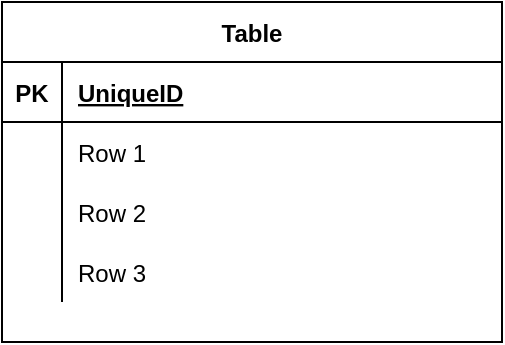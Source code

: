 <mxfile version="20.8.5" type="github"><diagram id="Pc9V9vdcNk47tMw7cGXi" name="Page-1"><mxGraphModel dx="874" dy="452" grid="1" gridSize="10" guides="1" tooltips="1" connect="1" arrows="1" fold="1" page="1" pageScale="1" pageWidth="827" pageHeight="1169" math="0" shadow="0"><root><mxCell id="0"/><mxCell id="1" parent="0"/><mxCell id="wjH1zViXRsnE_BvInc5t-1" value="Table" style="shape=table;startSize=30;container=1;collapsible=1;childLayout=tableLayout;fixedRows=1;rowLines=0;fontStyle=1;align=center;resizeLast=1;" parent="1" vertex="1"><mxGeometry x="250" y="140" width="250" height="170" as="geometry"/></mxCell><mxCell id="wjH1zViXRsnE_BvInc5t-2" value="" style="shape=tableRow;horizontal=0;startSize=0;swimlaneHead=0;swimlaneBody=0;fillColor=none;collapsible=0;dropTarget=0;points=[[0,0.5],[1,0.5]];portConstraint=eastwest;top=0;left=0;right=0;bottom=1;" parent="wjH1zViXRsnE_BvInc5t-1" vertex="1"><mxGeometry y="30" width="250" height="30" as="geometry"/></mxCell><mxCell id="wjH1zViXRsnE_BvInc5t-3" value="PK" style="shape=partialRectangle;connectable=0;fillColor=none;top=0;left=0;bottom=0;right=0;fontStyle=1;overflow=hidden;" parent="wjH1zViXRsnE_BvInc5t-2" vertex="1"><mxGeometry width="30" height="30" as="geometry"><mxRectangle width="30" height="30" as="alternateBounds"/></mxGeometry></mxCell><mxCell id="wjH1zViXRsnE_BvInc5t-4" value="UniqueID" style="shape=partialRectangle;connectable=0;fillColor=none;top=0;left=0;bottom=0;right=0;align=left;spacingLeft=6;fontStyle=5;overflow=hidden;" parent="wjH1zViXRsnE_BvInc5t-2" vertex="1"><mxGeometry x="30" width="220" height="30" as="geometry"><mxRectangle width="220" height="30" as="alternateBounds"/></mxGeometry></mxCell><mxCell id="wjH1zViXRsnE_BvInc5t-5" value="" style="shape=tableRow;horizontal=0;startSize=0;swimlaneHead=0;swimlaneBody=0;fillColor=none;collapsible=0;dropTarget=0;points=[[0,0.5],[1,0.5]];portConstraint=eastwest;top=0;left=0;right=0;bottom=0;" parent="wjH1zViXRsnE_BvInc5t-1" vertex="1"><mxGeometry y="60" width="250" height="30" as="geometry"/></mxCell><mxCell id="wjH1zViXRsnE_BvInc5t-6" value="" style="shape=partialRectangle;connectable=0;fillColor=none;top=0;left=0;bottom=0;right=0;editable=1;overflow=hidden;" parent="wjH1zViXRsnE_BvInc5t-5" vertex="1"><mxGeometry width="30" height="30" as="geometry"><mxRectangle width="30" height="30" as="alternateBounds"/></mxGeometry></mxCell><mxCell id="wjH1zViXRsnE_BvInc5t-7" value="Row 1" style="shape=partialRectangle;connectable=0;fillColor=none;top=0;left=0;bottom=0;right=0;align=left;spacingLeft=6;overflow=hidden;" parent="wjH1zViXRsnE_BvInc5t-5" vertex="1"><mxGeometry x="30" width="220" height="30" as="geometry"><mxRectangle width="220" height="30" as="alternateBounds"/></mxGeometry></mxCell><mxCell id="wjH1zViXRsnE_BvInc5t-8" value="" style="shape=tableRow;horizontal=0;startSize=0;swimlaneHead=0;swimlaneBody=0;fillColor=none;collapsible=0;dropTarget=0;points=[[0,0.5],[1,0.5]];portConstraint=eastwest;top=0;left=0;right=0;bottom=0;" parent="wjH1zViXRsnE_BvInc5t-1" vertex="1"><mxGeometry y="90" width="250" height="30" as="geometry"/></mxCell><mxCell id="wjH1zViXRsnE_BvInc5t-9" value="" style="shape=partialRectangle;connectable=0;fillColor=none;top=0;left=0;bottom=0;right=0;editable=1;overflow=hidden;" parent="wjH1zViXRsnE_BvInc5t-8" vertex="1"><mxGeometry width="30" height="30" as="geometry"><mxRectangle width="30" height="30" as="alternateBounds"/></mxGeometry></mxCell><mxCell id="wjH1zViXRsnE_BvInc5t-10" value="Row 2" style="shape=partialRectangle;connectable=0;fillColor=none;top=0;left=0;bottom=0;right=0;align=left;spacingLeft=6;overflow=hidden;" parent="wjH1zViXRsnE_BvInc5t-8" vertex="1"><mxGeometry x="30" width="220" height="30" as="geometry"><mxRectangle width="220" height="30" as="alternateBounds"/></mxGeometry></mxCell><mxCell id="wjH1zViXRsnE_BvInc5t-11" value="" style="shape=tableRow;horizontal=0;startSize=0;swimlaneHead=0;swimlaneBody=0;fillColor=none;collapsible=0;dropTarget=0;points=[[0,0.5],[1,0.5]];portConstraint=eastwest;top=0;left=0;right=0;bottom=0;" parent="wjH1zViXRsnE_BvInc5t-1" vertex="1"><mxGeometry y="120" width="250" height="30" as="geometry"/></mxCell><mxCell id="wjH1zViXRsnE_BvInc5t-12" value="" style="shape=partialRectangle;connectable=0;fillColor=none;top=0;left=0;bottom=0;right=0;editable=1;overflow=hidden;" parent="wjH1zViXRsnE_BvInc5t-11" vertex="1"><mxGeometry width="30" height="30" as="geometry"><mxRectangle width="30" height="30" as="alternateBounds"/></mxGeometry></mxCell><mxCell id="wjH1zViXRsnE_BvInc5t-13" value="Row 3" style="shape=partialRectangle;connectable=0;fillColor=none;top=0;left=0;bottom=0;right=0;align=left;spacingLeft=6;overflow=hidden;" parent="wjH1zViXRsnE_BvInc5t-11" vertex="1"><mxGeometry x="30" width="220" height="30" as="geometry"><mxRectangle width="220" height="30" as="alternateBounds"/></mxGeometry></mxCell></root></mxGraphModel></diagram></mxfile>